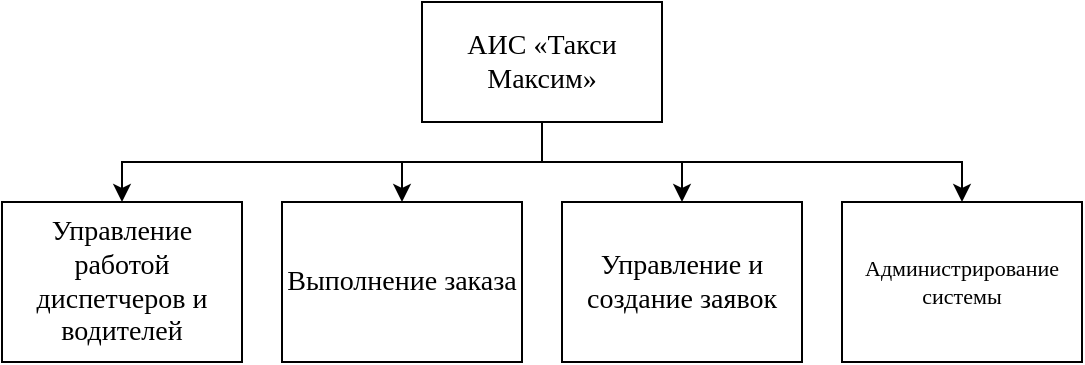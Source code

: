<mxfile version="26.1.3">
  <diagram name="Страница — 1" id="kDzpZoeoen8B7MTOAKnA">
    <mxGraphModel dx="170" dy="410" grid="1" gridSize="10" guides="1" tooltips="1" connect="1" arrows="1" fold="1" page="1" pageScale="1" pageWidth="827" pageHeight="1169" background="none" math="0" shadow="0">
      <root>
        <mxCell id="0" />
        <mxCell id="1" parent="0" />
        <mxCell id="HHllDXa5nl6NLhaseRAu-2" value="&lt;font style=&quot;font-size: 14px;&quot; face=&quot;Times New Roman&quot;&gt;АИС&amp;nbsp;«Такси&lt;br/&gt;Максим»&lt;/font&gt;" style="rounded=0;whiteSpace=wrap;html=1;" parent="1" vertex="1">
          <mxGeometry x="320" y="140" width="120" height="60" as="geometry" />
        </mxCell>
        <mxCell id="HbKhM8XcpZv66RiSKVls-1" style="edgeStyle=orthogonalEdgeStyle;rounded=0;orthogonalLoop=1;jettySize=auto;html=1;entryX=0.5;entryY=0;entryDx=0;entryDy=0;" edge="1" parent="1" source="HHllDXa5nl6NLhaseRAu-2" target="HbKhM8XcpZv66RiSKVls-7">
          <mxGeometry relative="1" as="geometry">
            <mxPoint x="245" y="240" as="targetPoint" />
            <Array as="points">
              <mxPoint x="380" y="220" />
              <mxPoint x="170" y="220" />
            </Array>
          </mxGeometry>
        </mxCell>
        <mxCell id="HbKhM8XcpZv66RiSKVls-2" style="edgeStyle=orthogonalEdgeStyle;rounded=0;orthogonalLoop=1;jettySize=auto;html=1;entryX=0.5;entryY=0;entryDx=0;entryDy=0;" edge="1" parent="1" source="HHllDXa5nl6NLhaseRAu-2" target="HbKhM8XcpZv66RiSKVls-5">
          <mxGeometry relative="1" as="geometry">
            <mxPoint x="335" y="240" as="targetPoint" />
          </mxGeometry>
        </mxCell>
        <mxCell id="HbKhM8XcpZv66RiSKVls-3" style="edgeStyle=orthogonalEdgeStyle;rounded=0;orthogonalLoop=1;jettySize=auto;html=1;entryX=0.5;entryY=0;entryDx=0;entryDy=0;" edge="1" parent="1" source="HHllDXa5nl6NLhaseRAu-2" target="HbKhM8XcpZv66RiSKVls-6">
          <mxGeometry relative="1" as="geometry">
            <mxPoint x="425" y="240" as="targetPoint" />
          </mxGeometry>
        </mxCell>
        <mxCell id="HbKhM8XcpZv66RiSKVls-4" style="edgeStyle=orthogonalEdgeStyle;rounded=0;orthogonalLoop=1;jettySize=auto;html=1;entryX=0.5;entryY=0;entryDx=0;entryDy=0;" edge="1" parent="1" source="HHllDXa5nl6NLhaseRAu-2" target="HbKhM8XcpZv66RiSKVls-8">
          <mxGeometry relative="1" as="geometry">
            <mxPoint x="515" y="240" as="targetPoint" />
            <Array as="points">
              <mxPoint x="380" y="220" />
              <mxPoint x="590" y="220" />
            </Array>
          </mxGeometry>
        </mxCell>
        <mxCell id="HbKhM8XcpZv66RiSKVls-5" value="&lt;font face=&quot;Times New Roman&quot;&gt;&lt;span style=&quot;font-size: 14px;&quot;&gt;Выполнение заказа&lt;/span&gt;&lt;/font&gt;" style="rounded=0;whiteSpace=wrap;html=1;" vertex="1" parent="1">
          <mxGeometry x="250" y="240" width="120" height="80" as="geometry" />
        </mxCell>
        <mxCell id="HbKhM8XcpZv66RiSKVls-6" value="&lt;font face=&quot;Times New Roman&quot;&gt;&lt;span style=&quot;font-size: 14px;&quot;&gt;Управление и создание заявок&lt;/span&gt;&lt;/font&gt;" style="rounded=0;whiteSpace=wrap;html=1;" vertex="1" parent="1">
          <mxGeometry x="390" y="240" width="120" height="80" as="geometry" />
        </mxCell>
        <mxCell id="HbKhM8XcpZv66RiSKVls-7" value="&lt;font face=&quot;Times New Roman&quot;&gt;&lt;span style=&quot;font-size: 14px;&quot;&gt;Управление работой диспетчеров и водителей&lt;/span&gt;&lt;/font&gt;" style="rounded=0;whiteSpace=wrap;html=1;" vertex="1" parent="1">
          <mxGeometry x="110" y="240" width="120" height="80" as="geometry" />
        </mxCell>
        <mxCell id="HbKhM8XcpZv66RiSKVls-8" value="&lt;font face=&quot;Times New Roman&quot;&gt;&lt;span&gt;Администрирование системы&lt;/span&gt;&lt;/font&gt;" style="rounded=0;whiteSpace=wrap;html=1;fontSize=11;" vertex="1" parent="1">
          <mxGeometry x="530" y="240" width="120" height="80" as="geometry" />
        </mxCell>
      </root>
    </mxGraphModel>
  </diagram>
</mxfile>
